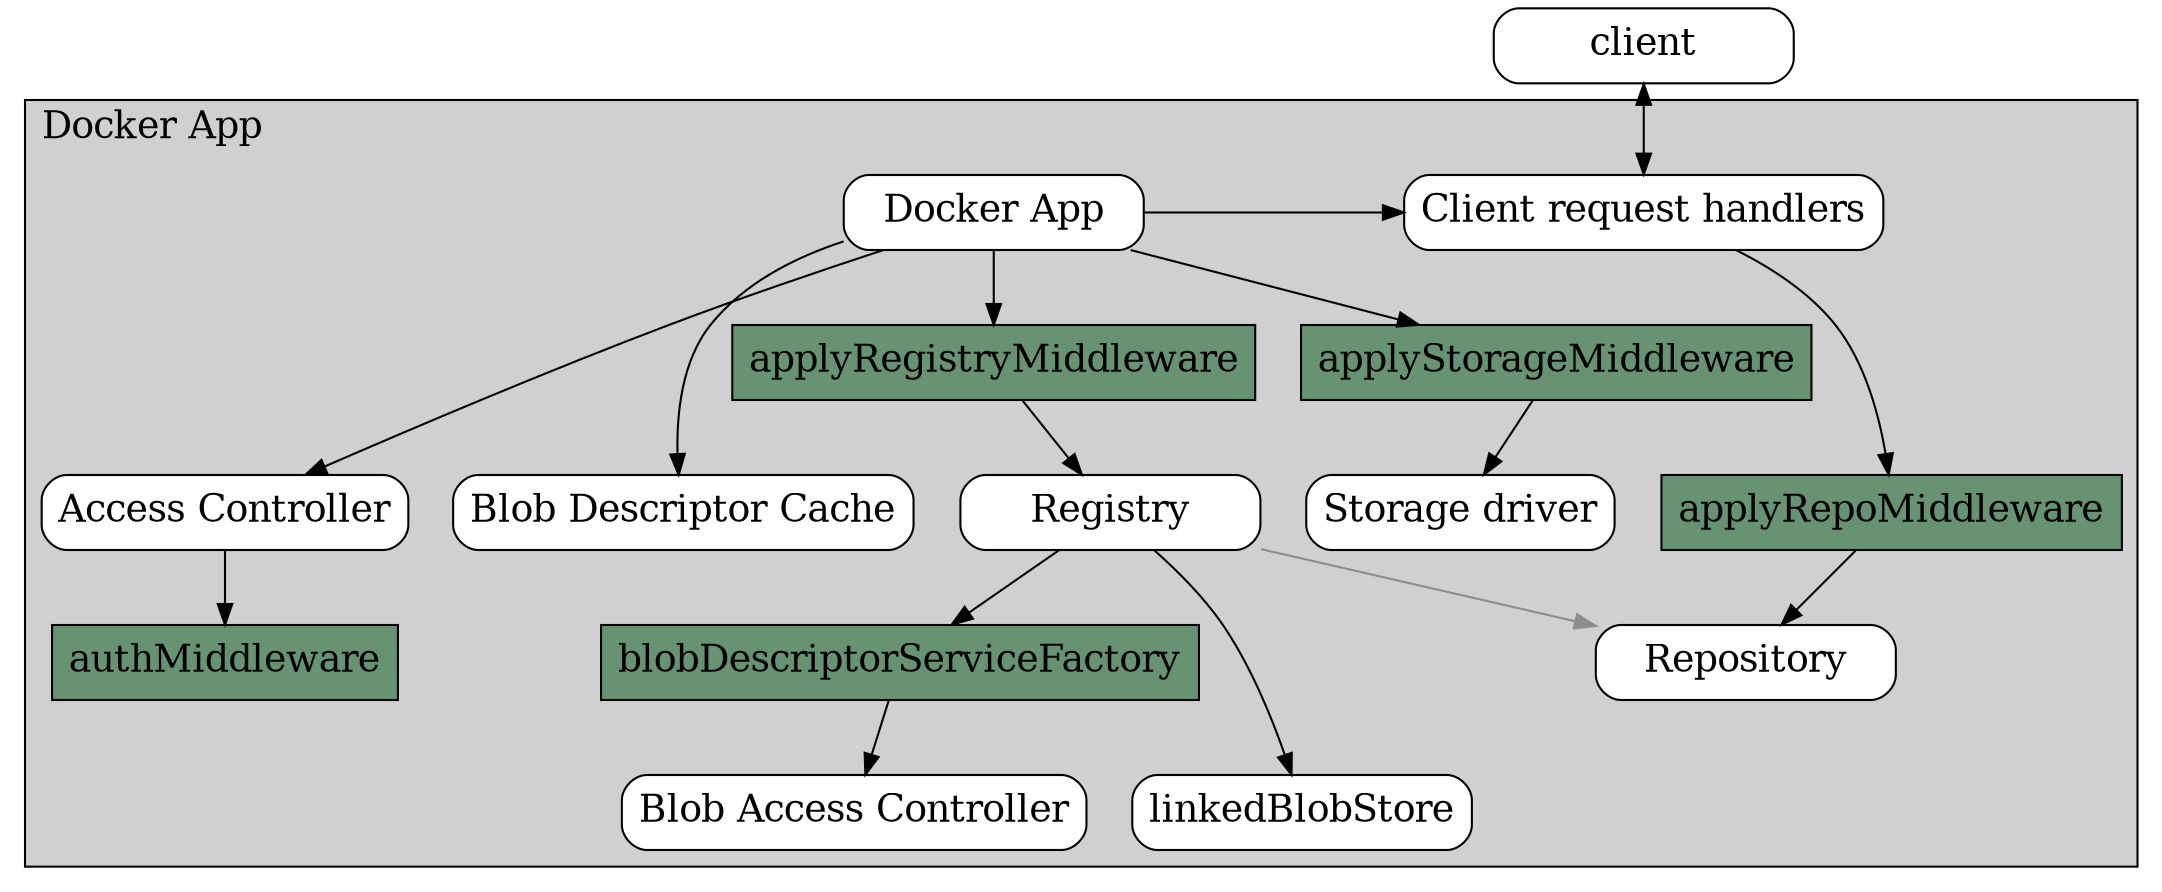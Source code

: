 strict digraph A {
	compound=true;
	graph[ordering="out", style="filled", nodesep=0.3, ranksep=0.5];
	node [shape="rectangle", style="rounded,filled", fillcolor="#ffffff", fontsize="18"];

	top [style="invis"];
	client [label="client", width=2];

		subgraph cluster_dockerApp {
			label="Docker App";
			labeljust="l"; labelloc="t";
			fontsize="18";
			fillcolor="#d0d0d0";

			dockerApp     [label="Docker App",              width=2];
			dockerHandler [label="Client request handlers", width=2];

			{
				rank="same";
				dockerApp;
				dockerHandler;
			}

			applyRegistryMiddleware      [label="applyRegistryMiddleware",      width=2, style="filled", fillcolor="#679373"];
			applyRepoMiddleware          [label="applyRepoMiddleware",          width=2, style="filled", fillcolor="#679373"];
			applyStorageMiddleware       [label="applyStorageMiddleware",       width=2, style="filled", fillcolor="#679373"];
			blobDescriptorServiceFactory [label="blobDescriptorServiceFactory", width=2, style="filled", fillcolor="#679373"];
			registryAuth                 [label="authMiddleware",               width=2, style="filled", fillcolor="#679373"];

			authController          [label="Access Controller",      width=2];
			blobAccessController    [label="Blob Access Controller", width=2];
			blobDescriptorCache     [label="Blob Descriptor Cache",  width=2];

			dockerStorage    [label="Storage driver",  width=2];
			dockerRegistry   [label="Registry",        width=2];
			dockerRepository [label="Repository",      width=2];
			linkedBlobStore  [label="linkedBlobStore", width=2];

			//authController->blobDescriptorCache->dockerRegistry->dockerStorage [style="invis", constraint="false"];

			{
				rank="same";
				authController;
				dockerStorage;
				dockerRegistry;
				blobDescriptorCache;
			}

			dockerApp->dockerHandler;
			dockerApp->authController->registryAuth;
			dockerApp->blobDescriptorCache;

			dockerApp->applyRegistryMiddleware->dockerRegistry;
			dockerHandler->applyRepoMiddleware->dockerRepository;
			dockerApp->applyStorageMiddleware->dockerStorage;

			dockerRegistry->blobDescriptorServiceFactory->blobAccessController;
			dockerRegistry->linkedBlobStore;
			dockerRegistry->dockerRepository [color="#8d8d8d"];

			{
				rank="same";
				blobAccessController;
				linkedBlobStore;
			}
		}

	{
		rank="same";
		top;
		client;
	}

	top->dockerApp [style="invis"];
	client->dockerHandler [dir="both"];
}
